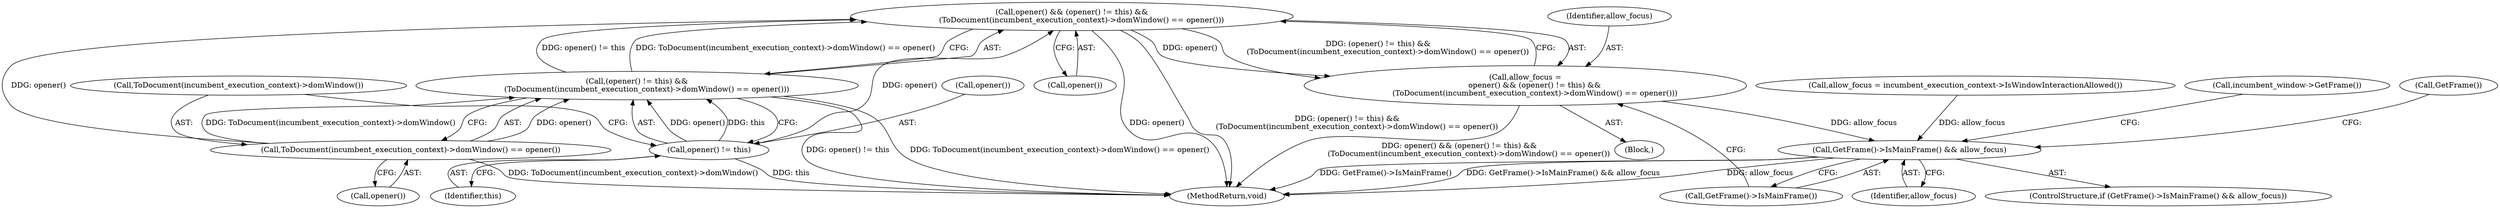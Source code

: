 digraph "0_Chrome_36f801fdbec07d116a6f4f07bb363f10897d6a51_4@API" {
"1000136" [label="(Call,opener() && (opener() != this) &&\n        (ToDocument(incumbent_execution_context)->domWindow() == opener()))"];
"1000139" [label="(Call,opener() != this)"];
"1000142" [label="(Call,ToDocument(incumbent_execution_context)->domWindow() == opener())"];
"1000138" [label="(Call,(opener() != this) &&\n        (ToDocument(incumbent_execution_context)->domWindow() == opener()))"];
"1000134" [label="(Call,allow_focus =\n        opener() && (opener() != this) &&\n        (ToDocument(incumbent_execution_context)->domWindow() == opener()))"];
"1000146" [label="(Call,GetFrame()->IsMainFrame() && allow_focus)"];
"1000135" [label="(Identifier,allow_focus)"];
"1000134" [label="(Call,allow_focus =\n        opener() && (opener() != this) &&\n        (ToDocument(incumbent_execution_context)->domWindow() == opener()))"];
"1000154" [label="(MethodReturn,void)"];
"1000148" [label="(Identifier,allow_focus)"];
"1000141" [label="(Identifier,this)"];
"1000146" [label="(Call,GetFrame()->IsMainFrame() && allow_focus)"];
"1000145" [label="(ControlStructure,if (GetFrame()->IsMainFrame() && allow_focus))"];
"1000150" [label="(Call,incumbent_window->GetFrame())"];
"1000142" [label="(Call,ToDocument(incumbent_execution_context)->domWindow() == opener())"];
"1000138" [label="(Call,(opener() != this) &&\n        (ToDocument(incumbent_execution_context)->domWindow() == opener()))"];
"1000143" [label="(Call,ToDocument(incumbent_execution_context)->domWindow())"];
"1000131" [label="(Block,)"];
"1000140" [label="(Call,opener())"];
"1000152" [label="(Call,GetFrame())"];
"1000147" [label="(Call,GetFrame()->IsMainFrame())"];
"1000123" [label="(Call,allow_focus = incumbent_execution_context->IsWindowInteractionAllowed())"];
"1000139" [label="(Call,opener() != this)"];
"1000136" [label="(Call,opener() && (opener() != this) &&\n        (ToDocument(incumbent_execution_context)->domWindow() == opener()))"];
"1000137" [label="(Call,opener())"];
"1000144" [label="(Call,opener())"];
"1000136" -> "1000134"  [label="AST: "];
"1000136" -> "1000137"  [label="CFG: "];
"1000136" -> "1000138"  [label="CFG: "];
"1000137" -> "1000136"  [label="AST: "];
"1000138" -> "1000136"  [label="AST: "];
"1000134" -> "1000136"  [label="CFG: "];
"1000136" -> "1000154"  [label="DDG: (opener() != this) &&\n        (ToDocument(incumbent_execution_context)->domWindow() == opener())"];
"1000136" -> "1000154"  [label="DDG: opener()"];
"1000136" -> "1000134"  [label="DDG: opener()"];
"1000136" -> "1000134"  [label="DDG: (opener() != this) &&\n        (ToDocument(incumbent_execution_context)->domWindow() == opener())"];
"1000139" -> "1000136"  [label="DDG: opener()"];
"1000142" -> "1000136"  [label="DDG: opener()"];
"1000138" -> "1000136"  [label="DDG: opener() != this"];
"1000138" -> "1000136"  [label="DDG: ToDocument(incumbent_execution_context)->domWindow() == opener()"];
"1000139" -> "1000138"  [label="AST: "];
"1000139" -> "1000141"  [label="CFG: "];
"1000140" -> "1000139"  [label="AST: "];
"1000141" -> "1000139"  [label="AST: "];
"1000143" -> "1000139"  [label="CFG: "];
"1000138" -> "1000139"  [label="CFG: "];
"1000139" -> "1000154"  [label="DDG: this"];
"1000139" -> "1000138"  [label="DDG: opener()"];
"1000139" -> "1000138"  [label="DDG: this"];
"1000142" -> "1000138"  [label="AST: "];
"1000142" -> "1000144"  [label="CFG: "];
"1000143" -> "1000142"  [label="AST: "];
"1000144" -> "1000142"  [label="AST: "];
"1000138" -> "1000142"  [label="CFG: "];
"1000142" -> "1000154"  [label="DDG: ToDocument(incumbent_execution_context)->domWindow()"];
"1000142" -> "1000138"  [label="DDG: ToDocument(incumbent_execution_context)->domWindow()"];
"1000142" -> "1000138"  [label="DDG: opener()"];
"1000138" -> "1000154"  [label="DDG: ToDocument(incumbent_execution_context)->domWindow() == opener()"];
"1000138" -> "1000154"  [label="DDG: opener() != this"];
"1000134" -> "1000131"  [label="AST: "];
"1000135" -> "1000134"  [label="AST: "];
"1000147" -> "1000134"  [label="CFG: "];
"1000134" -> "1000154"  [label="DDG: opener() && (opener() != this) &&\n        (ToDocument(incumbent_execution_context)->domWindow() == opener())"];
"1000134" -> "1000146"  [label="DDG: allow_focus"];
"1000146" -> "1000145"  [label="AST: "];
"1000146" -> "1000147"  [label="CFG: "];
"1000146" -> "1000148"  [label="CFG: "];
"1000147" -> "1000146"  [label="AST: "];
"1000148" -> "1000146"  [label="AST: "];
"1000150" -> "1000146"  [label="CFG: "];
"1000152" -> "1000146"  [label="CFG: "];
"1000146" -> "1000154"  [label="DDG: GetFrame()->IsMainFrame() && allow_focus"];
"1000146" -> "1000154"  [label="DDG: allow_focus"];
"1000146" -> "1000154"  [label="DDG: GetFrame()->IsMainFrame()"];
"1000123" -> "1000146"  [label="DDG: allow_focus"];
}
